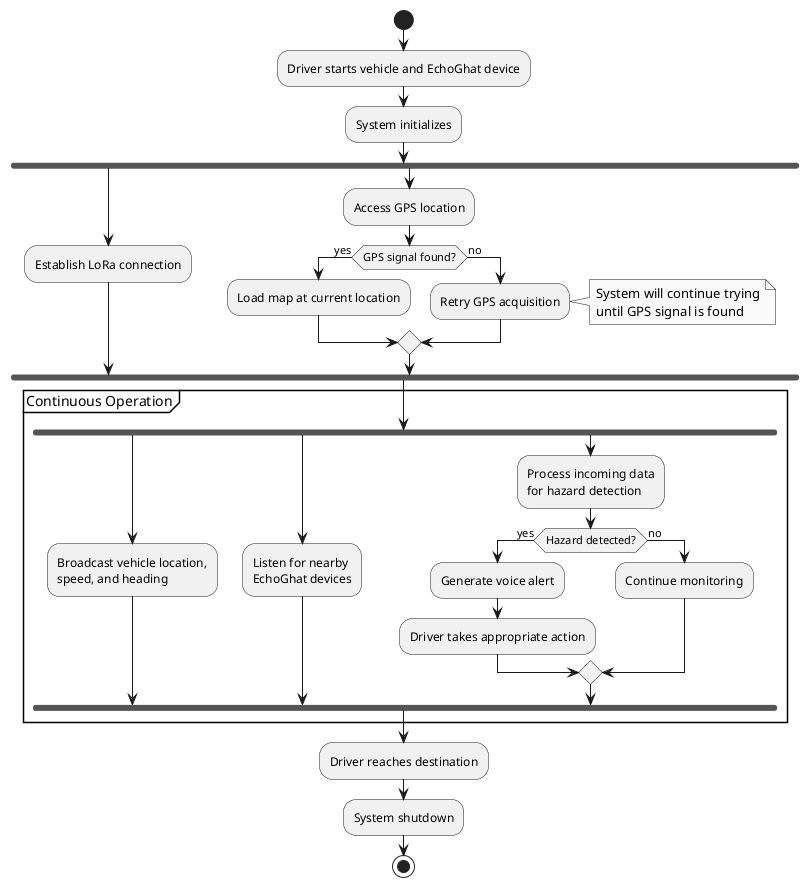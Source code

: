 @startuml Activity Diagram
skinparam backgroundColor white
skinparam monochrome true
skinparam shadowing false

start
:Driver starts vehicle and EchoGhat device;
:System initializes;

fork
  :Establish LoRa connection;
fork again
  :Access GPS location;
  if (GPS signal found?) then (yes)
    :Load map at current location;
  else (no)
    :Retry GPS acquisition;
    note right: System will continue trying\nuntil GPS signal is found
  endif
end fork

partition "Continuous Operation" {
  fork
    :Broadcast vehicle location, 
    speed, and heading;
  fork again
    :Listen for nearby 
    EchoGhat devices;
  fork again
    :Process incoming data 
    for hazard detection;
    if (Hazard detected?) then (yes)
      :Generate voice alert;
      :Driver takes appropriate action;
    else (no)
      :Continue monitoring;
    endif
  end fork
}

:Driver reaches destination;
:System shutdown;
stop

@enduml